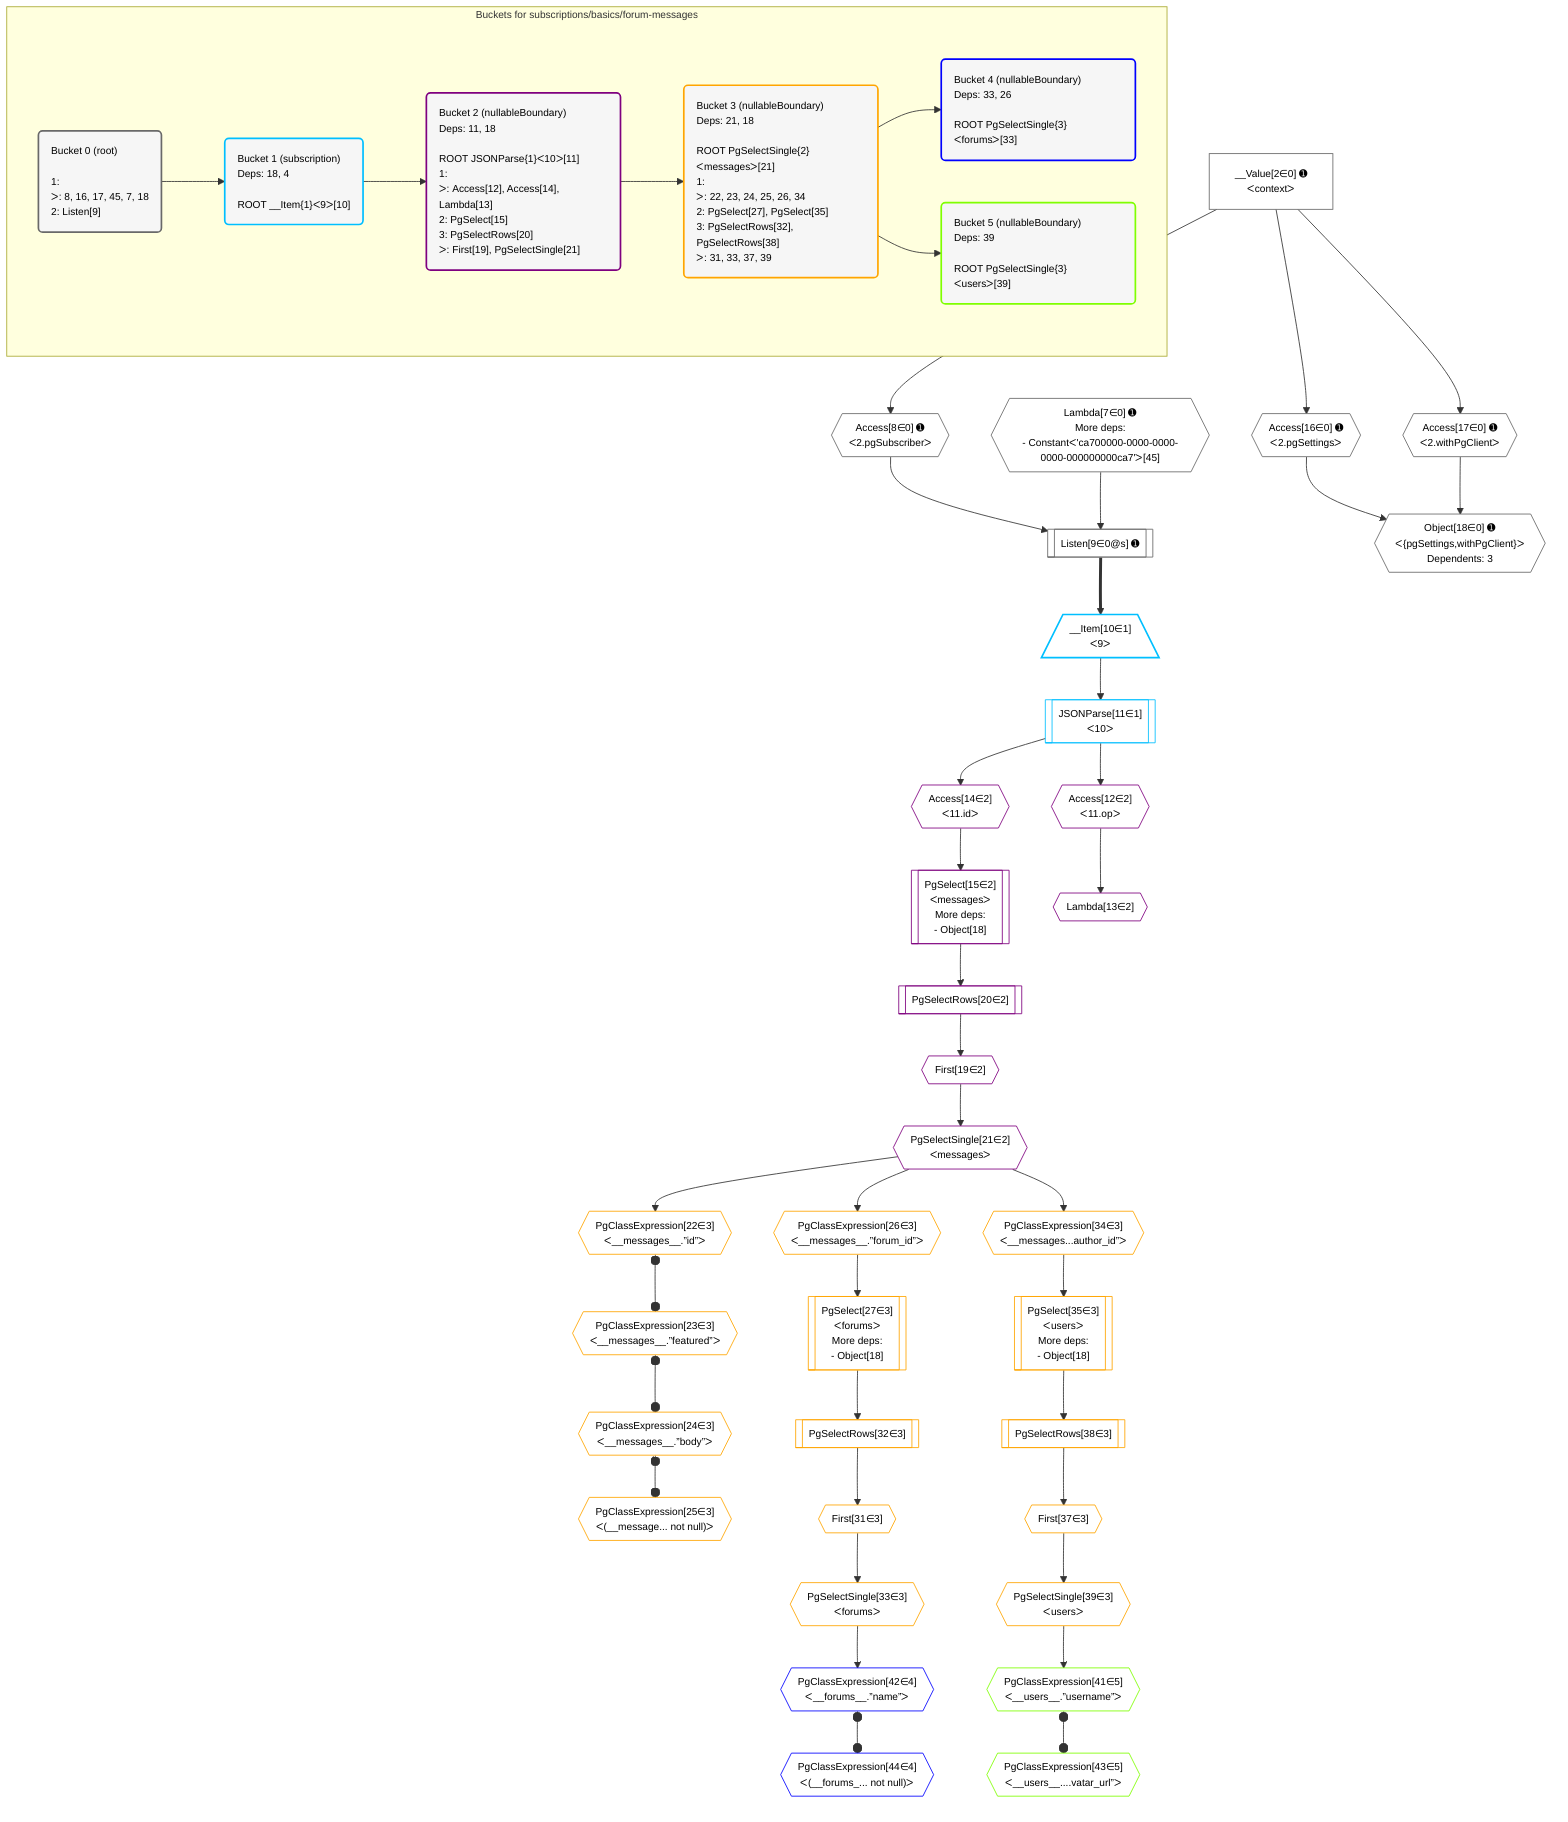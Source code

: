 %%{init: {'themeVariables': { 'fontSize': '12px'}}}%%
graph TD
    classDef path fill:#eee,stroke:#000,color:#000
    classDef plan fill:#fff,stroke-width:1px,color:#000
    classDef itemplan fill:#fff,stroke-width:2px,color:#000
    classDef unbatchedplan fill:#dff,stroke-width:1px,color:#000
    classDef sideeffectplan fill:#fcc,stroke-width:2px,color:#000
    classDef bucket fill:#f6f6f6,color:#000,stroke-width:2px,text-align:left

    subgraph "Buckets for subscriptions/basics/forum-messages"
    Bucket0("Bucket 0 (root)<br /><br />1: <br />ᐳ: 8, 16, 17, 45, 7, 18<br />2: Listen[9]"):::bucket
    Bucket1("Bucket 1 (subscription)<br />Deps: 18, 4<br /><br />ROOT __Item{1}ᐸ9ᐳ[10]"):::bucket
    Bucket2("Bucket 2 (nullableBoundary)<br />Deps: 11, 18<br /><br />ROOT JSONParse{1}ᐸ10ᐳ[11]<br />1: <br />ᐳ: Access[12], Access[14], Lambda[13]<br />2: PgSelect[15]<br />3: PgSelectRows[20]<br />ᐳ: First[19], PgSelectSingle[21]"):::bucket
    Bucket3("Bucket 3 (nullableBoundary)<br />Deps: 21, 18<br /><br />ROOT PgSelectSingle{2}ᐸmessagesᐳ[21]<br />1: <br />ᐳ: 22, 23, 24, 25, 26, 34<br />2: PgSelect[27], PgSelect[35]<br />3: PgSelectRows[32], PgSelectRows[38]<br />ᐳ: 31, 33, 37, 39"):::bucket
    Bucket4("Bucket 4 (nullableBoundary)<br />Deps: 33, 26<br /><br />ROOT PgSelectSingle{3}ᐸforumsᐳ[33]"):::bucket
    Bucket5("Bucket 5 (nullableBoundary)<br />Deps: 39<br /><br />ROOT PgSelectSingle{3}ᐸusersᐳ[39]"):::bucket
    end
    Bucket0 --> Bucket1
    Bucket1 --> Bucket2
    Bucket2 --> Bucket3
    Bucket3 --> Bucket4 & Bucket5

    %% plan dependencies
    Listen9[["Listen[9∈0@s] ➊"]]:::plan
    Access8{{"Access[8∈0] ➊<br />ᐸ2.pgSubscriberᐳ"}}:::plan
    Lambda7{{"Lambda[7∈0] ➊<br />More deps:<br />- Constantᐸ'ca700000-0000-0000-0000-000000000ca7'ᐳ[45]"}}:::plan
    Access8 & Lambda7 --> Listen9
    Object18{{"Object[18∈0] ➊<br />ᐸ{pgSettings,withPgClient}ᐳ<br />Dependents: 3"}}:::plan
    Access16{{"Access[16∈0] ➊<br />ᐸ2.pgSettingsᐳ"}}:::plan
    Access17{{"Access[17∈0] ➊<br />ᐸ2.withPgClientᐳ"}}:::plan
    Access16 & Access17 --> Object18
    __Value2["__Value[2∈0] ➊<br />ᐸcontextᐳ"]:::plan
    __Value2 --> Access8
    __Value2 --> Access16
    __Value2 --> Access17
    __Item10[/"__Item[10∈1]<br />ᐸ9ᐳ"\]:::itemplan
    Listen9 ==> __Item10
    JSONParse11[["JSONParse[11∈1]<br />ᐸ10ᐳ"]]:::plan
    __Item10 --> JSONParse11
    PgSelect15[["PgSelect[15∈2]<br />ᐸmessagesᐳ<br />More deps:<br />- Object[18]"]]:::plan
    Access14{{"Access[14∈2]<br />ᐸ11.idᐳ"}}:::plan
    Access14 --> PgSelect15
    Access12{{"Access[12∈2]<br />ᐸ11.opᐳ"}}:::plan
    JSONParse11 --> Access12
    Lambda13{{"Lambda[13∈2]"}}:::plan
    Access12 --> Lambda13
    JSONParse11 --> Access14
    First19{{"First[19∈2]"}}:::plan
    PgSelectRows20[["PgSelectRows[20∈2]"]]:::plan
    PgSelectRows20 --> First19
    PgSelect15 --> PgSelectRows20
    PgSelectSingle21{{"PgSelectSingle[21∈2]<br />ᐸmessagesᐳ"}}:::plan
    First19 --> PgSelectSingle21
    PgSelect27[["PgSelect[27∈3]<br />ᐸforumsᐳ<br />More deps:<br />- Object[18]"]]:::plan
    PgClassExpression26{{"PgClassExpression[26∈3]<br />ᐸ__messages__.”forum_id”ᐳ"}}:::plan
    PgClassExpression26 --> PgSelect27
    PgSelect35[["PgSelect[35∈3]<br />ᐸusersᐳ<br />More deps:<br />- Object[18]"]]:::plan
    PgClassExpression34{{"PgClassExpression[34∈3]<br />ᐸ__messages...author_id”ᐳ"}}:::plan
    PgClassExpression34 --> PgSelect35
    PgClassExpression22{{"PgClassExpression[22∈3]<br />ᐸ__messages__.”id”ᐳ"}}:::plan
    PgSelectSingle21 --> PgClassExpression22
    PgClassExpression23{{"PgClassExpression[23∈3]<br />ᐸ__messages__.”featured”ᐳ"}}:::plan
    PgClassExpression22 o--o PgClassExpression23
    PgClassExpression24{{"PgClassExpression[24∈3]<br />ᐸ__messages__.”body”ᐳ"}}:::plan
    PgClassExpression23 o--o PgClassExpression24
    PgClassExpression25{{"PgClassExpression[25∈3]<br />ᐸ(__message... not null)ᐳ"}}:::plan
    PgClassExpression24 o--o PgClassExpression25
    PgSelectSingle21 --> PgClassExpression26
    First31{{"First[31∈3]"}}:::plan
    PgSelectRows32[["PgSelectRows[32∈3]"]]:::plan
    PgSelectRows32 --> First31
    PgSelect27 --> PgSelectRows32
    PgSelectSingle33{{"PgSelectSingle[33∈3]<br />ᐸforumsᐳ"}}:::plan
    First31 --> PgSelectSingle33
    PgSelectSingle21 --> PgClassExpression34
    First37{{"First[37∈3]"}}:::plan
    PgSelectRows38[["PgSelectRows[38∈3]"]]:::plan
    PgSelectRows38 --> First37
    PgSelect35 --> PgSelectRows38
    PgSelectSingle39{{"PgSelectSingle[39∈3]<br />ᐸusersᐳ"}}:::plan
    First37 --> PgSelectSingle39
    PgClassExpression42{{"PgClassExpression[42∈4]<br />ᐸ__forums__.”name”ᐳ"}}:::plan
    PgSelectSingle33 --> PgClassExpression42
    PgClassExpression44{{"PgClassExpression[44∈4]<br />ᐸ(__forums_... not null)ᐳ"}}:::plan
    PgClassExpression42 o--o PgClassExpression44
    PgClassExpression41{{"PgClassExpression[41∈5]<br />ᐸ__users__.”username”ᐳ"}}:::plan
    PgSelectSingle39 --> PgClassExpression41
    PgClassExpression43{{"PgClassExpression[43∈5]<br />ᐸ__users__....vatar_url”ᐳ"}}:::plan
    PgClassExpression41 o--o PgClassExpression43

    %% define steps
    classDef bucket0 stroke:#696969
    class Bucket0,__Value2,Lambda7,Access8,Listen9,Access16,Access17,Object18 bucket0
    classDef bucket1 stroke:#00bfff
    class Bucket1,__Item10,JSONParse11 bucket1
    classDef bucket2 stroke:#7f007f
    class Bucket2,Access12,Lambda13,Access14,PgSelect15,First19,PgSelectRows20,PgSelectSingle21 bucket2
    classDef bucket3 stroke:#ffa500
    class Bucket3,PgClassExpression22,PgClassExpression23,PgClassExpression24,PgClassExpression25,PgClassExpression26,PgSelect27,First31,PgSelectRows32,PgSelectSingle33,PgClassExpression34,PgSelect35,First37,PgSelectRows38,PgSelectSingle39 bucket3
    classDef bucket4 stroke:#0000ff
    class Bucket4,PgClassExpression42,PgClassExpression44 bucket4
    classDef bucket5 stroke:#7fff00
    class Bucket5,PgClassExpression41,PgClassExpression43 bucket5